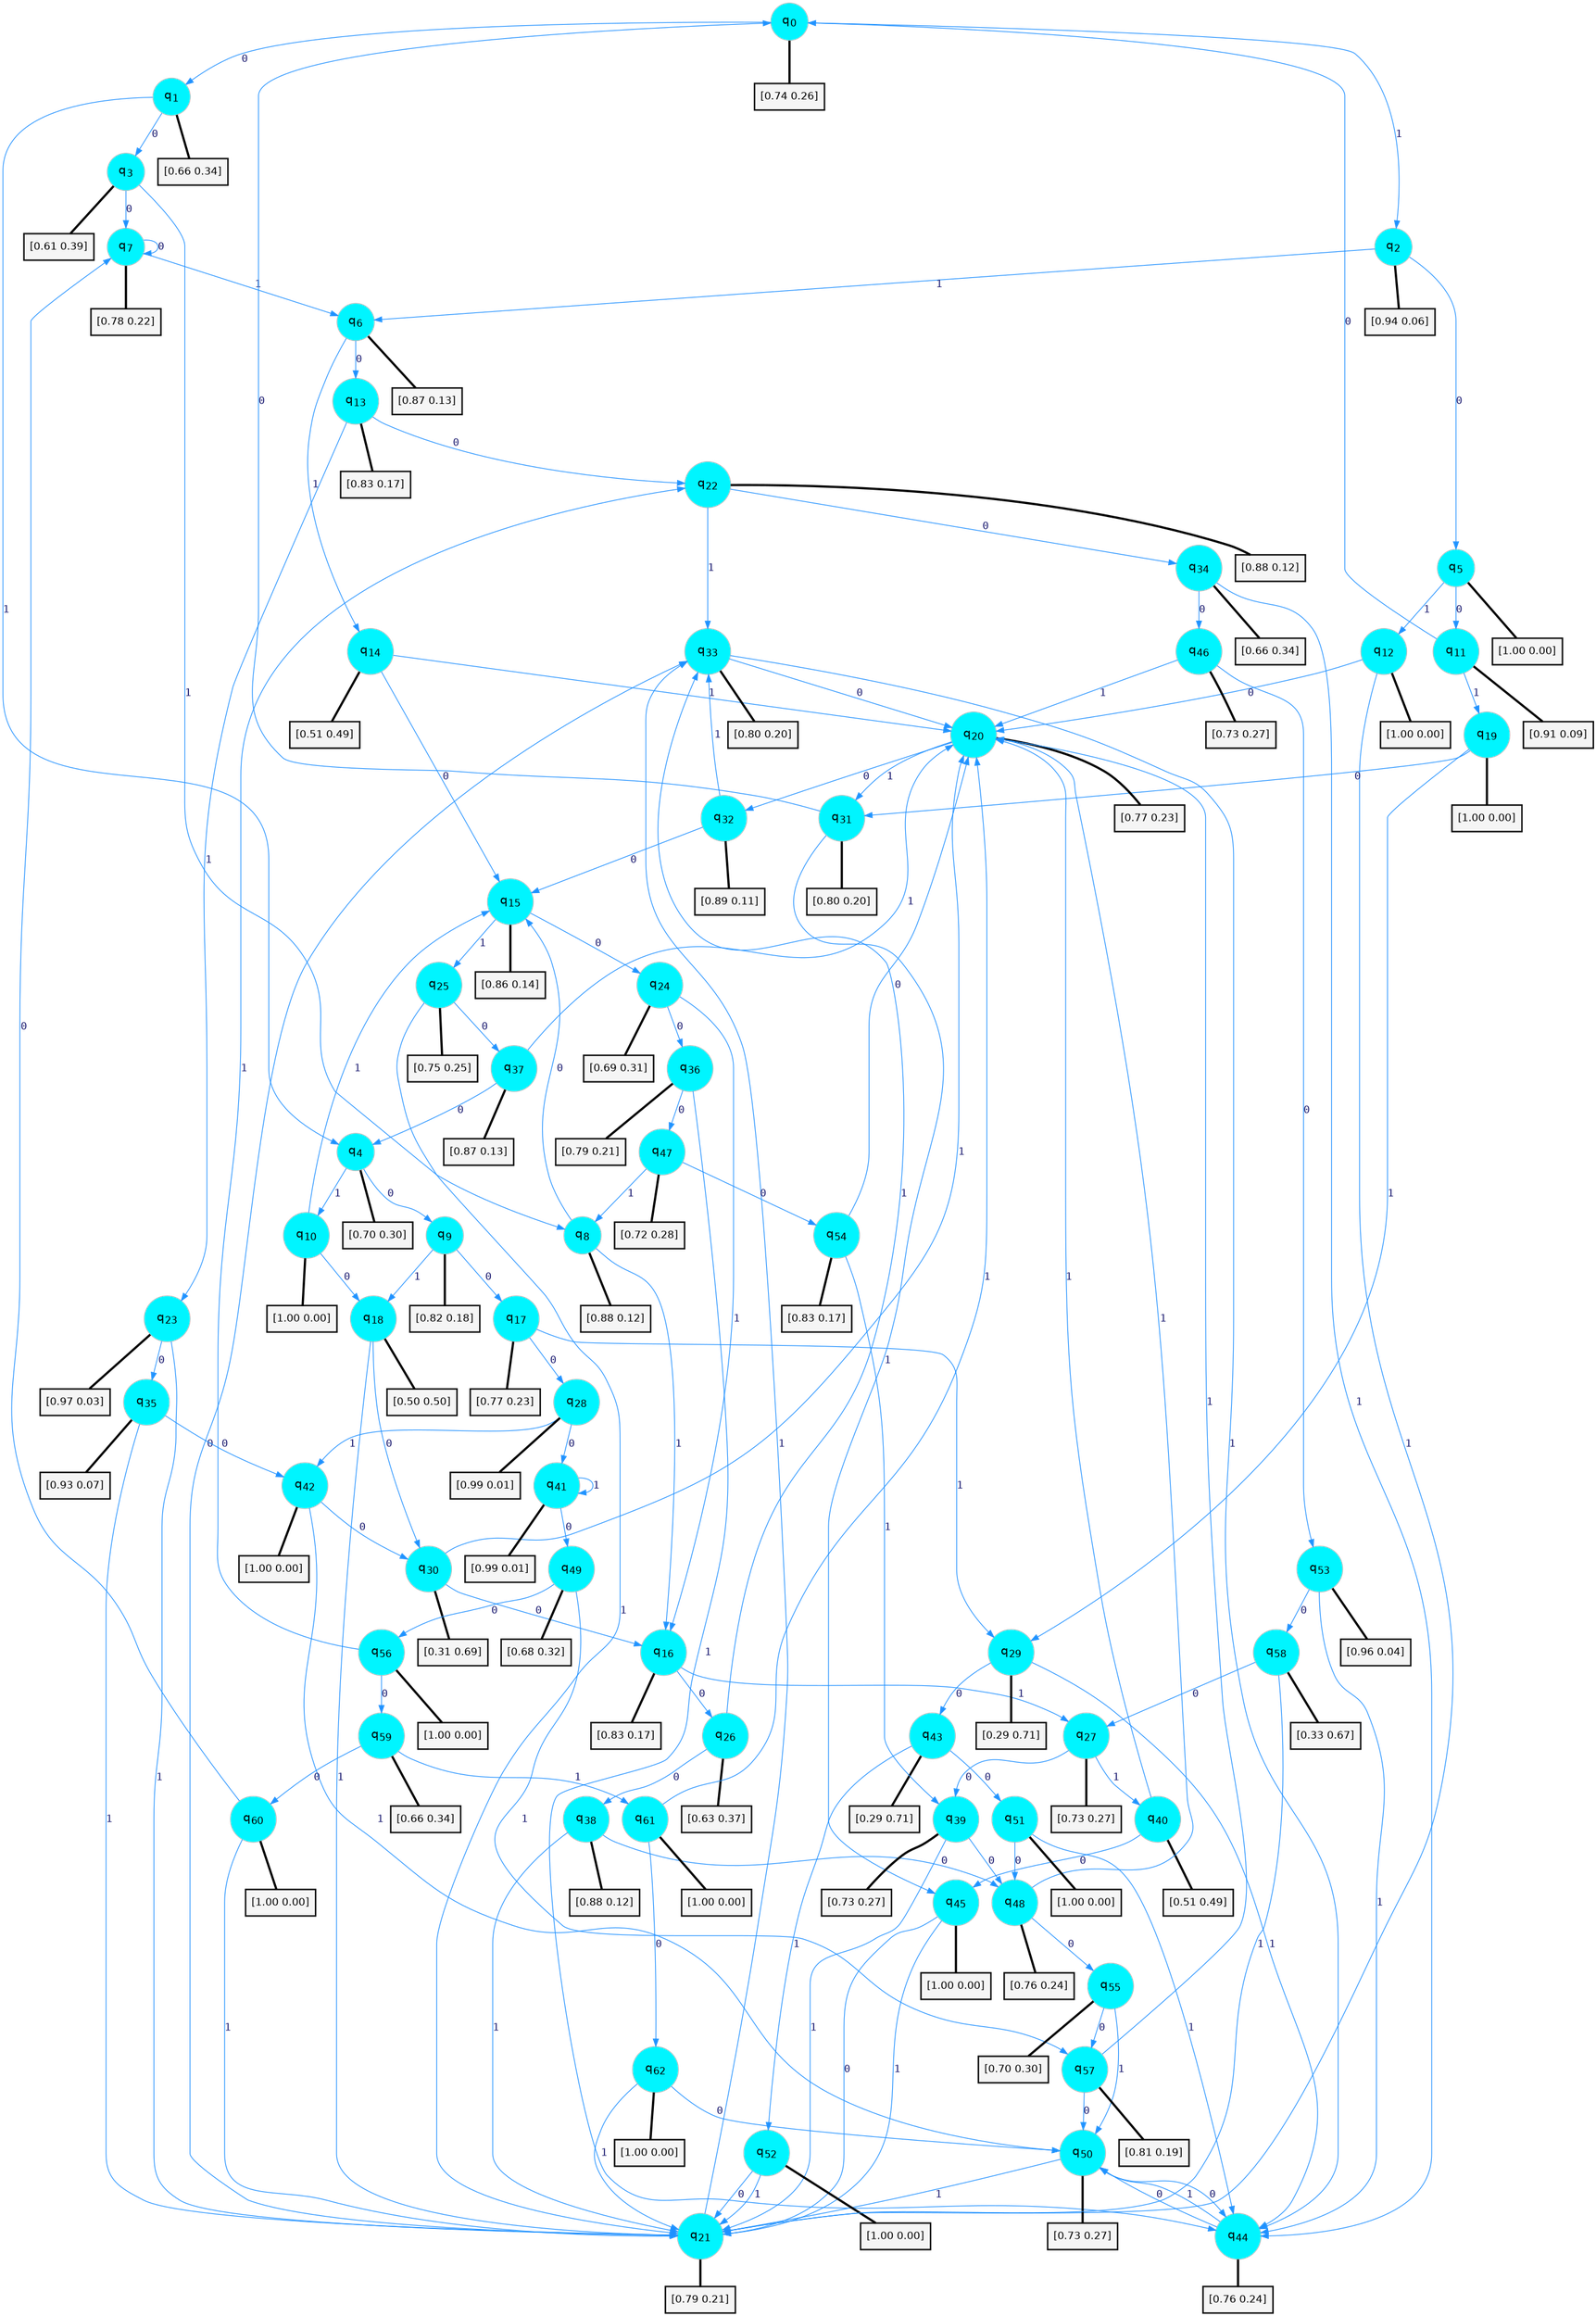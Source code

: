 digraph G {
graph [
bgcolor=transparent, dpi=300, rankdir=TD, size="40,25"];
node [
color=gray, fillcolor=turquoise1, fontcolor=black, fontname=Helvetica, fontsize=16, fontweight=bold, shape=circle, style=filled];
edge [
arrowsize=1, color=dodgerblue1, fontcolor=midnightblue, fontname=courier, fontweight=bold, penwidth=1, style=solid, weight=20];
0[label=<q<SUB>0</SUB>>];
1[label=<q<SUB>1</SUB>>];
2[label=<q<SUB>2</SUB>>];
3[label=<q<SUB>3</SUB>>];
4[label=<q<SUB>4</SUB>>];
5[label=<q<SUB>5</SUB>>];
6[label=<q<SUB>6</SUB>>];
7[label=<q<SUB>7</SUB>>];
8[label=<q<SUB>8</SUB>>];
9[label=<q<SUB>9</SUB>>];
10[label=<q<SUB>10</SUB>>];
11[label=<q<SUB>11</SUB>>];
12[label=<q<SUB>12</SUB>>];
13[label=<q<SUB>13</SUB>>];
14[label=<q<SUB>14</SUB>>];
15[label=<q<SUB>15</SUB>>];
16[label=<q<SUB>16</SUB>>];
17[label=<q<SUB>17</SUB>>];
18[label=<q<SUB>18</SUB>>];
19[label=<q<SUB>19</SUB>>];
20[label=<q<SUB>20</SUB>>];
21[label=<q<SUB>21</SUB>>];
22[label=<q<SUB>22</SUB>>];
23[label=<q<SUB>23</SUB>>];
24[label=<q<SUB>24</SUB>>];
25[label=<q<SUB>25</SUB>>];
26[label=<q<SUB>26</SUB>>];
27[label=<q<SUB>27</SUB>>];
28[label=<q<SUB>28</SUB>>];
29[label=<q<SUB>29</SUB>>];
30[label=<q<SUB>30</SUB>>];
31[label=<q<SUB>31</SUB>>];
32[label=<q<SUB>32</SUB>>];
33[label=<q<SUB>33</SUB>>];
34[label=<q<SUB>34</SUB>>];
35[label=<q<SUB>35</SUB>>];
36[label=<q<SUB>36</SUB>>];
37[label=<q<SUB>37</SUB>>];
38[label=<q<SUB>38</SUB>>];
39[label=<q<SUB>39</SUB>>];
40[label=<q<SUB>40</SUB>>];
41[label=<q<SUB>41</SUB>>];
42[label=<q<SUB>42</SUB>>];
43[label=<q<SUB>43</SUB>>];
44[label=<q<SUB>44</SUB>>];
45[label=<q<SUB>45</SUB>>];
46[label=<q<SUB>46</SUB>>];
47[label=<q<SUB>47</SUB>>];
48[label=<q<SUB>48</SUB>>];
49[label=<q<SUB>49</SUB>>];
50[label=<q<SUB>50</SUB>>];
51[label=<q<SUB>51</SUB>>];
52[label=<q<SUB>52</SUB>>];
53[label=<q<SUB>53</SUB>>];
54[label=<q<SUB>54</SUB>>];
55[label=<q<SUB>55</SUB>>];
56[label=<q<SUB>56</SUB>>];
57[label=<q<SUB>57</SUB>>];
58[label=<q<SUB>58</SUB>>];
59[label=<q<SUB>59</SUB>>];
60[label=<q<SUB>60</SUB>>];
61[label=<q<SUB>61</SUB>>];
62[label=<q<SUB>62</SUB>>];
63[label="[0.74 0.26]", shape=box,fontcolor=black, fontname=Helvetica, fontsize=14, penwidth=2, fillcolor=whitesmoke,color=black];
64[label="[0.66 0.34]", shape=box,fontcolor=black, fontname=Helvetica, fontsize=14, penwidth=2, fillcolor=whitesmoke,color=black];
65[label="[0.94 0.06]", shape=box,fontcolor=black, fontname=Helvetica, fontsize=14, penwidth=2, fillcolor=whitesmoke,color=black];
66[label="[0.61 0.39]", shape=box,fontcolor=black, fontname=Helvetica, fontsize=14, penwidth=2, fillcolor=whitesmoke,color=black];
67[label="[0.70 0.30]", shape=box,fontcolor=black, fontname=Helvetica, fontsize=14, penwidth=2, fillcolor=whitesmoke,color=black];
68[label="[1.00 0.00]", shape=box,fontcolor=black, fontname=Helvetica, fontsize=14, penwidth=2, fillcolor=whitesmoke,color=black];
69[label="[0.87 0.13]", shape=box,fontcolor=black, fontname=Helvetica, fontsize=14, penwidth=2, fillcolor=whitesmoke,color=black];
70[label="[0.78 0.22]", shape=box,fontcolor=black, fontname=Helvetica, fontsize=14, penwidth=2, fillcolor=whitesmoke,color=black];
71[label="[0.88 0.12]", shape=box,fontcolor=black, fontname=Helvetica, fontsize=14, penwidth=2, fillcolor=whitesmoke,color=black];
72[label="[0.82 0.18]", shape=box,fontcolor=black, fontname=Helvetica, fontsize=14, penwidth=2, fillcolor=whitesmoke,color=black];
73[label="[1.00 0.00]", shape=box,fontcolor=black, fontname=Helvetica, fontsize=14, penwidth=2, fillcolor=whitesmoke,color=black];
74[label="[0.91 0.09]", shape=box,fontcolor=black, fontname=Helvetica, fontsize=14, penwidth=2, fillcolor=whitesmoke,color=black];
75[label="[1.00 0.00]", shape=box,fontcolor=black, fontname=Helvetica, fontsize=14, penwidth=2, fillcolor=whitesmoke,color=black];
76[label="[0.83 0.17]", shape=box,fontcolor=black, fontname=Helvetica, fontsize=14, penwidth=2, fillcolor=whitesmoke,color=black];
77[label="[0.51 0.49]", shape=box,fontcolor=black, fontname=Helvetica, fontsize=14, penwidth=2, fillcolor=whitesmoke,color=black];
78[label="[0.86 0.14]", shape=box,fontcolor=black, fontname=Helvetica, fontsize=14, penwidth=2, fillcolor=whitesmoke,color=black];
79[label="[0.83 0.17]", shape=box,fontcolor=black, fontname=Helvetica, fontsize=14, penwidth=2, fillcolor=whitesmoke,color=black];
80[label="[0.77 0.23]", shape=box,fontcolor=black, fontname=Helvetica, fontsize=14, penwidth=2, fillcolor=whitesmoke,color=black];
81[label="[0.50 0.50]", shape=box,fontcolor=black, fontname=Helvetica, fontsize=14, penwidth=2, fillcolor=whitesmoke,color=black];
82[label="[1.00 0.00]", shape=box,fontcolor=black, fontname=Helvetica, fontsize=14, penwidth=2, fillcolor=whitesmoke,color=black];
83[label="[0.77 0.23]", shape=box,fontcolor=black, fontname=Helvetica, fontsize=14, penwidth=2, fillcolor=whitesmoke,color=black];
84[label="[0.79 0.21]", shape=box,fontcolor=black, fontname=Helvetica, fontsize=14, penwidth=2, fillcolor=whitesmoke,color=black];
85[label="[0.88 0.12]", shape=box,fontcolor=black, fontname=Helvetica, fontsize=14, penwidth=2, fillcolor=whitesmoke,color=black];
86[label="[0.97 0.03]", shape=box,fontcolor=black, fontname=Helvetica, fontsize=14, penwidth=2, fillcolor=whitesmoke,color=black];
87[label="[0.69 0.31]", shape=box,fontcolor=black, fontname=Helvetica, fontsize=14, penwidth=2, fillcolor=whitesmoke,color=black];
88[label="[0.75 0.25]", shape=box,fontcolor=black, fontname=Helvetica, fontsize=14, penwidth=2, fillcolor=whitesmoke,color=black];
89[label="[0.63 0.37]", shape=box,fontcolor=black, fontname=Helvetica, fontsize=14, penwidth=2, fillcolor=whitesmoke,color=black];
90[label="[0.73 0.27]", shape=box,fontcolor=black, fontname=Helvetica, fontsize=14, penwidth=2, fillcolor=whitesmoke,color=black];
91[label="[0.99 0.01]", shape=box,fontcolor=black, fontname=Helvetica, fontsize=14, penwidth=2, fillcolor=whitesmoke,color=black];
92[label="[0.29 0.71]", shape=box,fontcolor=black, fontname=Helvetica, fontsize=14, penwidth=2, fillcolor=whitesmoke,color=black];
93[label="[0.31 0.69]", shape=box,fontcolor=black, fontname=Helvetica, fontsize=14, penwidth=2, fillcolor=whitesmoke,color=black];
94[label="[0.80 0.20]", shape=box,fontcolor=black, fontname=Helvetica, fontsize=14, penwidth=2, fillcolor=whitesmoke,color=black];
95[label="[0.89 0.11]", shape=box,fontcolor=black, fontname=Helvetica, fontsize=14, penwidth=2, fillcolor=whitesmoke,color=black];
96[label="[0.80 0.20]", shape=box,fontcolor=black, fontname=Helvetica, fontsize=14, penwidth=2, fillcolor=whitesmoke,color=black];
97[label="[0.66 0.34]", shape=box,fontcolor=black, fontname=Helvetica, fontsize=14, penwidth=2, fillcolor=whitesmoke,color=black];
98[label="[0.93 0.07]", shape=box,fontcolor=black, fontname=Helvetica, fontsize=14, penwidth=2, fillcolor=whitesmoke,color=black];
99[label="[0.79 0.21]", shape=box,fontcolor=black, fontname=Helvetica, fontsize=14, penwidth=2, fillcolor=whitesmoke,color=black];
100[label="[0.87 0.13]", shape=box,fontcolor=black, fontname=Helvetica, fontsize=14, penwidth=2, fillcolor=whitesmoke,color=black];
101[label="[0.88 0.12]", shape=box,fontcolor=black, fontname=Helvetica, fontsize=14, penwidth=2, fillcolor=whitesmoke,color=black];
102[label="[0.73 0.27]", shape=box,fontcolor=black, fontname=Helvetica, fontsize=14, penwidth=2, fillcolor=whitesmoke,color=black];
103[label="[0.51 0.49]", shape=box,fontcolor=black, fontname=Helvetica, fontsize=14, penwidth=2, fillcolor=whitesmoke,color=black];
104[label="[0.99 0.01]", shape=box,fontcolor=black, fontname=Helvetica, fontsize=14, penwidth=2, fillcolor=whitesmoke,color=black];
105[label="[1.00 0.00]", shape=box,fontcolor=black, fontname=Helvetica, fontsize=14, penwidth=2, fillcolor=whitesmoke,color=black];
106[label="[0.29 0.71]", shape=box,fontcolor=black, fontname=Helvetica, fontsize=14, penwidth=2, fillcolor=whitesmoke,color=black];
107[label="[0.76 0.24]", shape=box,fontcolor=black, fontname=Helvetica, fontsize=14, penwidth=2, fillcolor=whitesmoke,color=black];
108[label="[1.00 0.00]", shape=box,fontcolor=black, fontname=Helvetica, fontsize=14, penwidth=2, fillcolor=whitesmoke,color=black];
109[label="[0.73 0.27]", shape=box,fontcolor=black, fontname=Helvetica, fontsize=14, penwidth=2, fillcolor=whitesmoke,color=black];
110[label="[0.72 0.28]", shape=box,fontcolor=black, fontname=Helvetica, fontsize=14, penwidth=2, fillcolor=whitesmoke,color=black];
111[label="[0.76 0.24]", shape=box,fontcolor=black, fontname=Helvetica, fontsize=14, penwidth=2, fillcolor=whitesmoke,color=black];
112[label="[0.68 0.32]", shape=box,fontcolor=black, fontname=Helvetica, fontsize=14, penwidth=2, fillcolor=whitesmoke,color=black];
113[label="[0.73 0.27]", shape=box,fontcolor=black, fontname=Helvetica, fontsize=14, penwidth=2, fillcolor=whitesmoke,color=black];
114[label="[1.00 0.00]", shape=box,fontcolor=black, fontname=Helvetica, fontsize=14, penwidth=2, fillcolor=whitesmoke,color=black];
115[label="[1.00 0.00]", shape=box,fontcolor=black, fontname=Helvetica, fontsize=14, penwidth=2, fillcolor=whitesmoke,color=black];
116[label="[0.96 0.04]", shape=box,fontcolor=black, fontname=Helvetica, fontsize=14, penwidth=2, fillcolor=whitesmoke,color=black];
117[label="[0.83 0.17]", shape=box,fontcolor=black, fontname=Helvetica, fontsize=14, penwidth=2, fillcolor=whitesmoke,color=black];
118[label="[0.70 0.30]", shape=box,fontcolor=black, fontname=Helvetica, fontsize=14, penwidth=2, fillcolor=whitesmoke,color=black];
119[label="[1.00 0.00]", shape=box,fontcolor=black, fontname=Helvetica, fontsize=14, penwidth=2, fillcolor=whitesmoke,color=black];
120[label="[0.81 0.19]", shape=box,fontcolor=black, fontname=Helvetica, fontsize=14, penwidth=2, fillcolor=whitesmoke,color=black];
121[label="[0.33 0.67]", shape=box,fontcolor=black, fontname=Helvetica, fontsize=14, penwidth=2, fillcolor=whitesmoke,color=black];
122[label="[0.66 0.34]", shape=box,fontcolor=black, fontname=Helvetica, fontsize=14, penwidth=2, fillcolor=whitesmoke,color=black];
123[label="[1.00 0.00]", shape=box,fontcolor=black, fontname=Helvetica, fontsize=14, penwidth=2, fillcolor=whitesmoke,color=black];
124[label="[1.00 0.00]", shape=box,fontcolor=black, fontname=Helvetica, fontsize=14, penwidth=2, fillcolor=whitesmoke,color=black];
125[label="[1.00 0.00]", shape=box,fontcolor=black, fontname=Helvetica, fontsize=14, penwidth=2, fillcolor=whitesmoke,color=black];
0->1 [label=0];
0->2 [label=1];
0->63 [arrowhead=none, penwidth=3,color=black];
1->3 [label=0];
1->4 [label=1];
1->64 [arrowhead=none, penwidth=3,color=black];
2->5 [label=0];
2->6 [label=1];
2->65 [arrowhead=none, penwidth=3,color=black];
3->7 [label=0];
3->8 [label=1];
3->66 [arrowhead=none, penwidth=3,color=black];
4->9 [label=0];
4->10 [label=1];
4->67 [arrowhead=none, penwidth=3,color=black];
5->11 [label=0];
5->12 [label=1];
5->68 [arrowhead=none, penwidth=3,color=black];
6->13 [label=0];
6->14 [label=1];
6->69 [arrowhead=none, penwidth=3,color=black];
7->7 [label=0];
7->6 [label=1];
7->70 [arrowhead=none, penwidth=3,color=black];
8->15 [label=0];
8->16 [label=1];
8->71 [arrowhead=none, penwidth=3,color=black];
9->17 [label=0];
9->18 [label=1];
9->72 [arrowhead=none, penwidth=3,color=black];
10->18 [label=0];
10->15 [label=1];
10->73 [arrowhead=none, penwidth=3,color=black];
11->0 [label=0];
11->19 [label=1];
11->74 [arrowhead=none, penwidth=3,color=black];
12->20 [label=0];
12->21 [label=1];
12->75 [arrowhead=none, penwidth=3,color=black];
13->22 [label=0];
13->23 [label=1];
13->76 [arrowhead=none, penwidth=3,color=black];
14->15 [label=0];
14->20 [label=1];
14->77 [arrowhead=none, penwidth=3,color=black];
15->24 [label=0];
15->25 [label=1];
15->78 [arrowhead=none, penwidth=3,color=black];
16->26 [label=0];
16->27 [label=1];
16->79 [arrowhead=none, penwidth=3,color=black];
17->28 [label=0];
17->29 [label=1];
17->80 [arrowhead=none, penwidth=3,color=black];
18->30 [label=0];
18->21 [label=1];
18->81 [arrowhead=none, penwidth=3,color=black];
19->31 [label=0];
19->29 [label=1];
19->82 [arrowhead=none, penwidth=3,color=black];
20->32 [label=0];
20->31 [label=1];
20->83 [arrowhead=none, penwidth=3,color=black];
21->33 [label=0];
21->33 [label=1];
21->84 [arrowhead=none, penwidth=3,color=black];
22->34 [label=0];
22->33 [label=1];
22->85 [arrowhead=none, penwidth=3,color=black];
23->35 [label=0];
23->21 [label=1];
23->86 [arrowhead=none, penwidth=3,color=black];
24->36 [label=0];
24->16 [label=1];
24->87 [arrowhead=none, penwidth=3,color=black];
25->37 [label=0];
25->21 [label=1];
25->88 [arrowhead=none, penwidth=3,color=black];
26->38 [label=0];
26->33 [label=1];
26->89 [arrowhead=none, penwidth=3,color=black];
27->39 [label=0];
27->40 [label=1];
27->90 [arrowhead=none, penwidth=3,color=black];
28->41 [label=0];
28->42 [label=1];
28->91 [arrowhead=none, penwidth=3,color=black];
29->43 [label=0];
29->44 [label=1];
29->92 [arrowhead=none, penwidth=3,color=black];
30->16 [label=0];
30->20 [label=1];
30->93 [arrowhead=none, penwidth=3,color=black];
31->0 [label=0];
31->45 [label=1];
31->94 [arrowhead=none, penwidth=3,color=black];
32->15 [label=0];
32->33 [label=1];
32->95 [arrowhead=none, penwidth=3,color=black];
33->20 [label=0];
33->44 [label=1];
33->96 [arrowhead=none, penwidth=3,color=black];
34->46 [label=0];
34->44 [label=1];
34->97 [arrowhead=none, penwidth=3,color=black];
35->42 [label=0];
35->21 [label=1];
35->98 [arrowhead=none, penwidth=3,color=black];
36->47 [label=0];
36->44 [label=1];
36->99 [arrowhead=none, penwidth=3,color=black];
37->4 [label=0];
37->20 [label=1];
37->100 [arrowhead=none, penwidth=3,color=black];
38->48 [label=0];
38->21 [label=1];
38->101 [arrowhead=none, penwidth=3,color=black];
39->48 [label=0];
39->21 [label=1];
39->102 [arrowhead=none, penwidth=3,color=black];
40->45 [label=0];
40->20 [label=1];
40->103 [arrowhead=none, penwidth=3,color=black];
41->49 [label=0];
41->41 [label=1];
41->104 [arrowhead=none, penwidth=3,color=black];
42->30 [label=0];
42->50 [label=1];
42->105 [arrowhead=none, penwidth=3,color=black];
43->51 [label=0];
43->52 [label=1];
43->106 [arrowhead=none, penwidth=3,color=black];
44->50 [label=0];
44->50 [label=1];
44->107 [arrowhead=none, penwidth=3,color=black];
45->21 [label=0];
45->21 [label=1];
45->108 [arrowhead=none, penwidth=3,color=black];
46->53 [label=0];
46->20 [label=1];
46->109 [arrowhead=none, penwidth=3,color=black];
47->54 [label=0];
47->8 [label=1];
47->110 [arrowhead=none, penwidth=3,color=black];
48->55 [label=0];
48->20 [label=1];
48->111 [arrowhead=none, penwidth=3,color=black];
49->56 [label=0];
49->57 [label=1];
49->112 [arrowhead=none, penwidth=3,color=black];
50->44 [label=0];
50->21 [label=1];
50->113 [arrowhead=none, penwidth=3,color=black];
51->48 [label=0];
51->44 [label=1];
51->114 [arrowhead=none, penwidth=3,color=black];
52->21 [label=0];
52->21 [label=1];
52->115 [arrowhead=none, penwidth=3,color=black];
53->58 [label=0];
53->44 [label=1];
53->116 [arrowhead=none, penwidth=3,color=black];
54->20 [label=0];
54->39 [label=1];
54->117 [arrowhead=none, penwidth=3,color=black];
55->57 [label=0];
55->50 [label=1];
55->118 [arrowhead=none, penwidth=3,color=black];
56->59 [label=0];
56->22 [label=1];
56->119 [arrowhead=none, penwidth=3,color=black];
57->50 [label=0];
57->20 [label=1];
57->120 [arrowhead=none, penwidth=3,color=black];
58->27 [label=0];
58->21 [label=1];
58->121 [arrowhead=none, penwidth=3,color=black];
59->60 [label=0];
59->61 [label=1];
59->122 [arrowhead=none, penwidth=3,color=black];
60->7 [label=0];
60->21 [label=1];
60->123 [arrowhead=none, penwidth=3,color=black];
61->62 [label=0];
61->20 [label=1];
61->124 [arrowhead=none, penwidth=3,color=black];
62->50 [label=0];
62->21 [label=1];
62->125 [arrowhead=none, penwidth=3,color=black];
}

